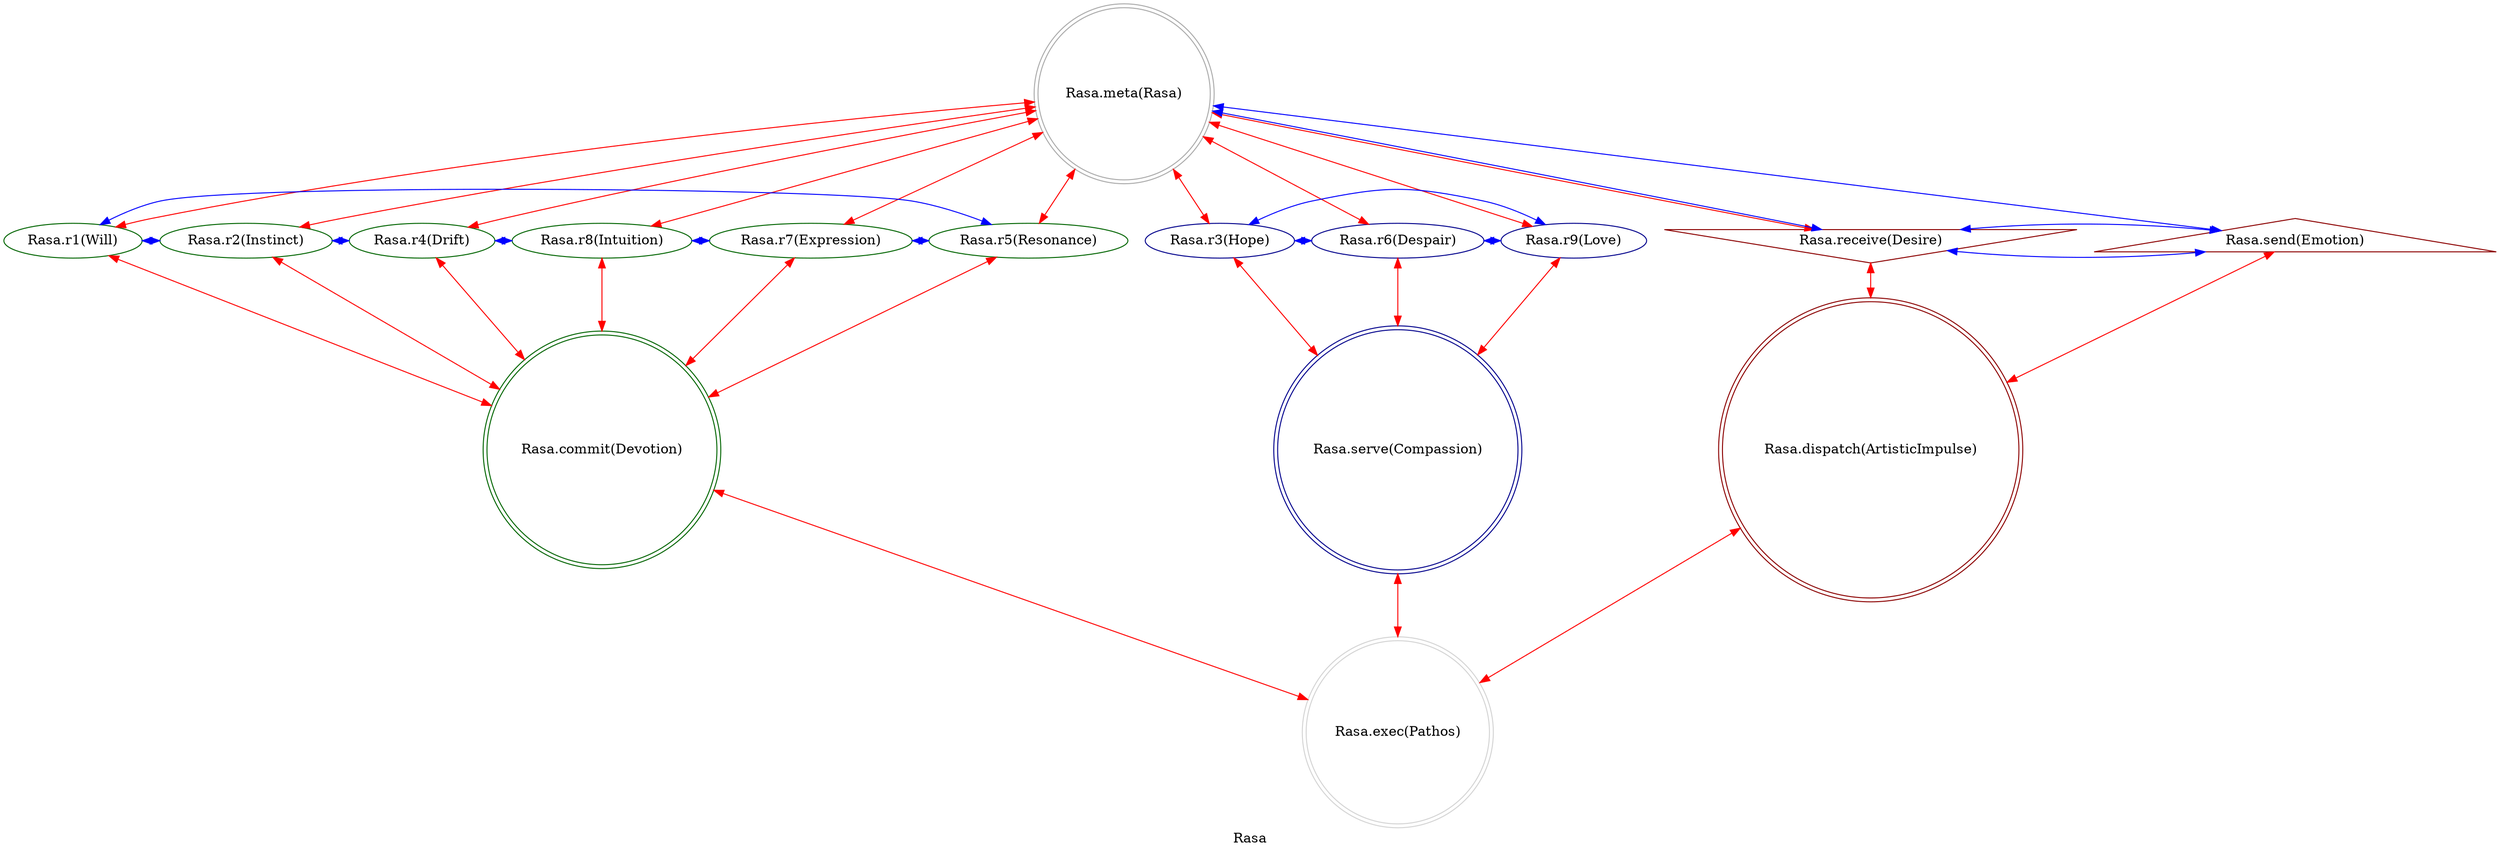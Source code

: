 strict digraph RasaFactor {
    label = "Rasa";
    comment = "The cosmic principle of emotion, aesthetic experience, and qualitative feeling in MythOS—governing all affect, beauty, love, and the spectrum of emotional reality.";
    
    0 -> {1 2 4 8 7 5 3 6 9 a b} [dir = both; color = "red";];
    {a b} -> c [dir = both; color = "red";];
    {1 2 4 8 7 5} -> d [dir = both; color = "red";];
    {3 6 9} -> e [dir = both; color = "red";];
    {c d e} -> f [dir = both; color = "red";];
    
    a -> b -> a [dir = both; color = "blue";];
    a -> 0 -> b [dir = both; color = "blue";];
    3 -> 6 -> 9 -> 3 [dir = both; color = "blue";];
    1 -> 2 -> 4 -> 8 -> 7 -> 5 -> 1 [dir = both; color = "blue";];
    
    subgraph {
        rank = same;
        0;
    }
    subgraph {
        rank = same;
        3;
        6;
        9;
        1;
        2;
        4;
        8;
        7;
        5;
        a;
        b;
    }
    subgraph {
        rank = same;
        c;
        d;
        e;
    }
    subgraph {
        rank = same;
        f;
    }
    
    a [label = "Rasa.receive(Desire)";comment = "Potential: Primordial longing—the raw, undirected yearning that precedes all specific emotions and aesthetic experiences.";shape = invtriangle;color = darkred;];
    0 [label = "Rasa.meta(Rasa)";comment = "Abstract: Essence of feeling—the universal principle that reality has qualitative dimensions and emotional tones that can be experienced.";shape = doublecircle;color = darkgray;];
    b [label = "Rasa.send(Emotion)";comment = "Manifest: Specific affect—the actualized feelings, moods, and emotional states that beings experience and express.";shape = triangle;color = darkred;];
    
    1 [label = "Rasa.r1(Will)";comment = "Initiation: Directed desire—the focused intention that transforms raw longing into purposeful emotional energy.";color = darkgreen;];
    2 [label = "Rasa.r2(Instinct)";comment = "Response: Primal impulse—the immediate, unrefined emotional reactions that arise from deep biological and cosmic patterns.";color = darkgreen;];
    4 [label = "Rasa.r4(Drift)";comment = "Integration: Emotional flow—the natural movement and transformation of feelings through different states and intensities.";color = darkgreen;];
    8 [label = "Rasa.r8(Intuition)";comment = "Reflection: Unconscious knowing—the gut feelings and immediate understandings that bypass rational analysis.";color = darkgreen;];
    7 [label = "Rasa.r7(Expression)";comment = "Consolidation: Emotional manifestation—the outward showing of inner feelings through art, behavior, and communication.";color = darkgreen;];
    5 [label = "Rasa.r5(Resonance)";comment = "Propagation: Emotional contagion—the spreading and sharing of feelings between beings and through environments.";color = darkgreen;];
    
    3 [label = "Rasa.r3(Hope)";comment = "Thesis: Positive anticipation—the emotional orientation toward potential good, growth, and positive outcomes.";color = darkblue;];
    6 [label = "Rasa.r6(Despair)";comment = "Antithesis: Negative certainty—the emotional conviction of inevitable loss, failure, or meaninglessness.";color = darkblue;];
    9 [label = "Rasa.r9(Love)";comment = "Synthesis: Unitive emotion—the transcendent feeling that connects, accepts, and affirms across all boundaries and conditions.";color = darkblue;];
    
    c [label = "Rasa.dispatch(ArtisticImpulse)";comment = "Why-Who: Creative urgency—the sources and agents that drive artistic creation and aesthetic expression.";shape = doublecircle;color = darkred;];
    d [label = "Rasa.commit(Devotion)";comment = "What-How: Sacred commitment—the practices and disciplines that cultivate and sustain deep emotional connections.";shape = doublecircle;color = darkgreen;];
    e [label = "Rasa.serve(Compassion)";comment = "When-Where: Contextual empathy—the appropriate emotional responses to suffering and joy in specific situations.";shape = doublecircle;color = darkblue;];
    f [label = "Rasa.exec(Pathos)";comment = "Which-Closure: Universal feeling achieved—the capacity to experience and appreciate the emotional dimension of all existence.";shape = doublecircle;color = lightgray;];
}